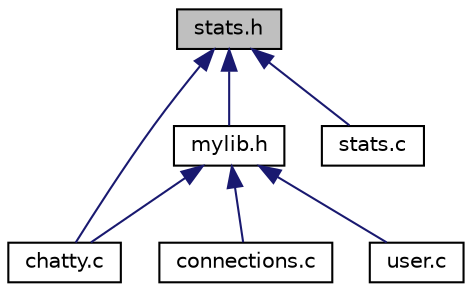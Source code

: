 digraph "stats.h"
{
  edge [fontname="Helvetica",fontsize="10",labelfontname="Helvetica",labelfontsize="10"];
  node [fontname="Helvetica",fontsize="10",shape=record];
  Node1 [label="stats.h",height=0.2,width=0.4,color="black", fillcolor="grey75", style="filled", fontcolor="black"];
  Node1 -> Node2 [dir="back",color="midnightblue",fontsize="10",style="solid",fontname="Helvetica"];
  Node2 [label="chatty.c",height=0.2,width=0.4,color="black", fillcolor="white", style="filled",URL="$chatty_8c.html",tooltip="File principale del server chatterbox. "];
  Node1 -> Node3 [dir="back",color="midnightblue",fontsize="10",style="solid",fontname="Helvetica"];
  Node3 [label="mylib.h",height=0.2,width=0.4,color="black", fillcolor="white", style="filled",URL="$mylib_8h.html",tooltip="Contiene librerie delle funzioni implementate in chatty.c. "];
  Node3 -> Node2 [dir="back",color="midnightblue",fontsize="10",style="solid",fontname="Helvetica"];
  Node3 -> Node4 [dir="back",color="midnightblue",fontsize="10",style="solid",fontname="Helvetica"];
  Node4 [label="connections.c",height=0.2,width=0.4,color="black", fillcolor="white", style="filled",URL="$connections_8c.html",tooltip="contiene implementazione funzioni dichiarate in connections.h "];
  Node3 -> Node5 [dir="back",color="midnightblue",fontsize="10",style="solid",fontname="Helvetica"];
  Node5 [label="user.c",height=0.2,width=0.4,color="black", fillcolor="white", style="filled",URL="$user_8c.html",tooltip="Contiene implementazione funzioni dichiarate in user.h. "];
  Node1 -> Node6 [dir="back",color="midnightblue",fontsize="10",style="solid",fontname="Helvetica"];
  Node6 [label="stats.c",height=0.2,width=0.4,color="black", fillcolor="white", style="filled",URL="$stats_8c.html",tooltip="Contiene implementazione funzioni dichiarate in stats.h. "];
}

